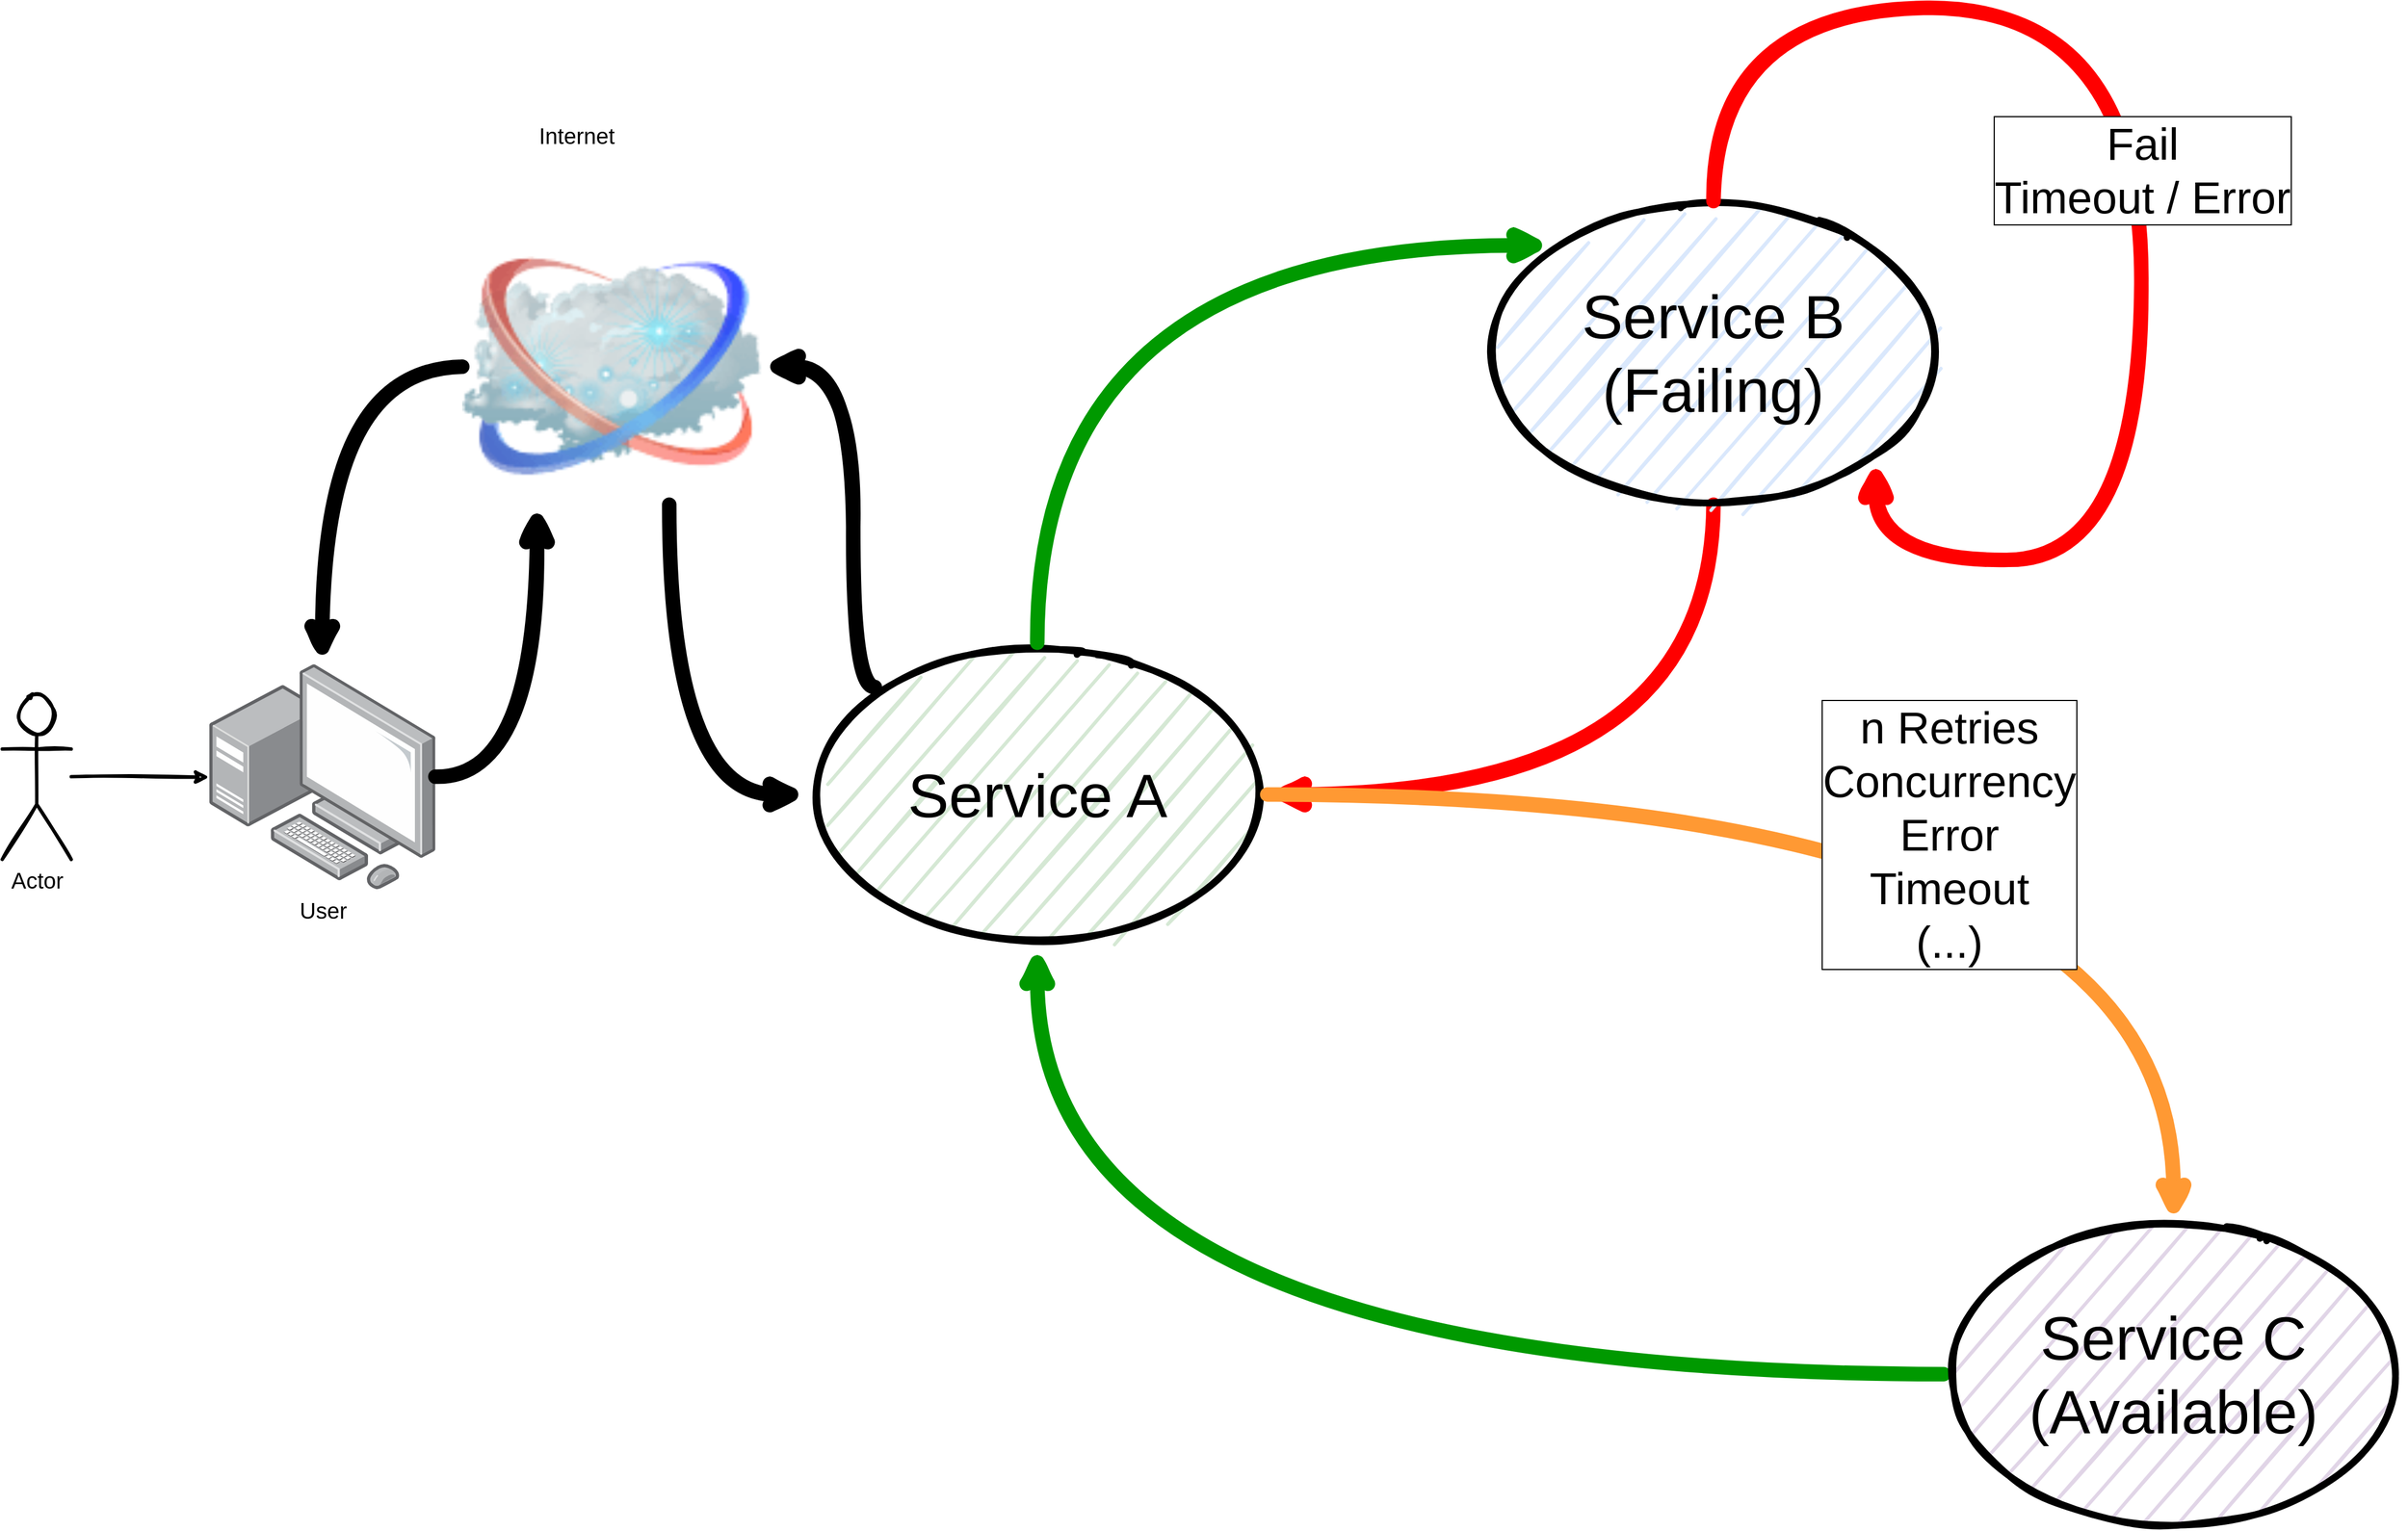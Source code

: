 <mxfile version="15.4.0" type="device"><diagram id="Q4ofVAhcGHMnrO2OzyPS" name="Page-1"><mxGraphModel dx="5251" dy="4457" grid="1" gridSize="10" guides="1" tooltips="1" connect="1" arrows="1" fold="1" page="1" pageScale="1" pageWidth="827" pageHeight="1169" math="0" shadow="0"><root><mxCell id="0"/><mxCell id="1" parent="0"/><mxCell id="jxhom0EIO61AbdHioOIb-24" value="" style="group" vertex="1" connectable="0" parent="1"><mxGeometry x="-650" y="-620" width="2150" height="1360" as="geometry"/></mxCell><mxCell id="jxhom0EIO61AbdHioOIb-1" value="Service A" style="ellipse;whiteSpace=wrap;html=1;fontSize=55;strokeWidth=6;fillColor=#d5e8d4;strokeColor=default;sketch=1;" vertex="1" parent="jxhom0EIO61AbdHioOIb-24"><mxGeometry x="720.785" y="568.727" width="411.877" height="272" as="geometry"/></mxCell><mxCell id="jxhom0EIO61AbdHioOIb-7" style="edgeStyle=orthogonalEdgeStyle;orthogonalLoop=1;jettySize=auto;html=1;entryX=1;entryY=0.5;entryDx=0;entryDy=0;fontSize=30;curved=1;strokeWidth=13;sketch=1;strokeColor=#FF0000;" edge="1" parent="jxhom0EIO61AbdHioOIb-24" source="jxhom0EIO61AbdHioOIb-4" target="jxhom0EIO61AbdHioOIb-1"><mxGeometry relative="1" as="geometry"><Array as="points"><mxPoint x="1532.184" y="704.727"/></Array></mxGeometry></mxCell><mxCell id="jxhom0EIO61AbdHioOIb-4" value="Service B&lt;br style=&quot;font-size: 55px;&quot;&gt;&lt;font style=&quot;font-size: 55px;&quot;&gt;&lt;font style=&quot;font-size: 55px;&quot;&gt;(Failing)&lt;/font&gt;&lt;/font&gt;" style="ellipse;whiteSpace=wrap;html=1;fontSize=55;strokeWidth=6;fillColor=#dae8fc;strokeColor=default;sketch=1;" vertex="1" parent="jxhom0EIO61AbdHioOIb-24"><mxGeometry x="1326.245" y="173.091" width="411.877" height="272" as="geometry"/></mxCell><mxCell id="jxhom0EIO61AbdHioOIb-11" style="edgeStyle=orthogonalEdgeStyle;curved=1;orthogonalLoop=1;jettySize=auto;html=1;entryX=0.5;entryY=1;entryDx=0;entryDy=0;fontSize=30;strokeWidth=13;sketch=1;strokeColor=#009900;" edge="1" parent="jxhom0EIO61AbdHioOIb-24" source="jxhom0EIO61AbdHioOIb-5" target="jxhom0EIO61AbdHioOIb-1"><mxGeometry relative="1" as="geometry"/></mxCell><mxCell id="jxhom0EIO61AbdHioOIb-5" value="Service C&lt;br style=&quot;font-size: 55px;&quot;&gt;&lt;font style=&quot;font-size: 55px;&quot;&gt;(Available)&lt;/font&gt;" style="ellipse;whiteSpace=wrap;html=1;fontSize=55;strokeWidth=6;fillColor=#e1d5e7;strokeColor=default;sketch=1;" vertex="1" parent="jxhom0EIO61AbdHioOIb-24"><mxGeometry x="1738.123" y="1088" width="411.877" height="272" as="geometry"/></mxCell><mxCell id="jxhom0EIO61AbdHioOIb-10" style="edgeStyle=orthogonalEdgeStyle;curved=1;orthogonalLoop=1;jettySize=auto;html=1;fontSize=30;strokeWidth=13;sketch=1;strokeColor=#FF9933;" edge="1" parent="jxhom0EIO61AbdHioOIb-24" source="jxhom0EIO61AbdHioOIb-1" target="jxhom0EIO61AbdHioOIb-5"><mxGeometry relative="1" as="geometry"/></mxCell><mxCell id="jxhom0EIO61AbdHioOIb-14" value="n Retries&lt;br style=&quot;font-size: 40px;&quot;&gt;Concurrency&lt;br style=&quot;font-size: 40px;&quot;&gt;Error&lt;br style=&quot;font-size: 40px;&quot;&gt;Timeout&lt;br style=&quot;font-size: 40px;&quot;&gt;(...)" style="edgeLabel;html=1;align=center;verticalAlign=middle;resizable=0;points=[];fontSize=40;labelBorderColor=#000000;sketch=1;" vertex="1" connectable="0" parent="jxhom0EIO61AbdHioOIb-10"><mxGeometry x="-0.022" y="-30" relative="1" as="geometry"><mxPoint x="26" y="5" as="offset"/></mxGeometry></mxCell><mxCell id="jxhom0EIO61AbdHioOIb-6" value="" style="curved=1;endArrow=classic;html=1;rounded=0;fontSize=30;edgeStyle=orthogonalEdgeStyle;exitX=0.5;exitY=0;exitDx=0;exitDy=0;entryX=0;entryY=0;entryDx=0;entryDy=0;strokeWidth=13;sketch=1;strokeColor=#009900;" edge="1" parent="jxhom0EIO61AbdHioOIb-24" source="jxhom0EIO61AbdHioOIb-1" target="jxhom0EIO61AbdHioOIb-4"><mxGeometry width="50" height="50" relative="1" as="geometry"><mxPoint x="864.943" y="370.909" as="sourcePoint"/><mxPoint x="967.912" y="247.273" as="targetPoint"/><Array as="points"><mxPoint x="926.724" y="212.655"/></Array></mxGeometry></mxCell><mxCell id="jxhom0EIO61AbdHioOIb-8" style="edgeStyle=orthogonalEdgeStyle;curved=1;orthogonalLoop=1;jettySize=auto;html=1;entryX=1;entryY=1;entryDx=0;entryDy=0;fontSize=30;strokeWidth=13;sketch=1;strokeColor=#FF0000;" edge="1" parent="jxhom0EIO61AbdHioOIb-24" source="jxhom0EIO61AbdHioOIb-4" target="jxhom0EIO61AbdHioOIb-4"><mxGeometry relative="1" as="geometry"><Array as="points"><mxPoint x="1532.184"/><mxPoint x="1915.23"/><mxPoint x="1915.23" y="494.545"/><mxPoint x="1678.4" y="494.545"/></Array></mxGeometry></mxCell><mxCell id="jxhom0EIO61AbdHioOIb-12" value="Fail&lt;br style=&quot;font-size: 40px;&quot;&gt;Timeout / Error" style="edgeLabel;html=1;align=center;verticalAlign=middle;resizable=0;points=[];fontSize=40;labelBackgroundColor=default;labelBorderColor=#000000;sketch=1;" vertex="1" connectable="0" parent="jxhom0EIO61AbdHioOIb-8"><mxGeometry x="-0.052" y="-17" relative="1" as="geometry"><mxPoint x="17" y="48" as="offset"/></mxGeometry></mxCell><mxCell id="jxhom0EIO61AbdHioOIb-15" value="User" style="points=[];aspect=fixed;html=1;align=center;shadow=0;dashed=0;image;image=img/lib/allied_telesis/computer_and_terminals/Personal_Computer_with_Server.svg;labelBackgroundColor=default;fontSize=20;strokeColor=default;strokeWidth=3;sketch=1;imageBackground=none;" vertex="1" parent="jxhom0EIO61AbdHioOIb-24"><mxGeometry x="185.34" y="587.52" width="202.48" height="202.48" as="geometry"/></mxCell><mxCell id="jxhom0EIO61AbdHioOIb-18" style="edgeStyle=orthogonalEdgeStyle;curved=1;orthogonalLoop=1;jettySize=auto;html=1;entryX=0;entryY=0.5;entryDx=0;entryDy=0;fontSize=20;strokeWidth=13;sketch=1;" edge="1" parent="jxhom0EIO61AbdHioOIb-24" source="jxhom0EIO61AbdHioOIb-16" target="jxhom0EIO61AbdHioOIb-1"><mxGeometry relative="1" as="geometry"><Array as="points"><mxPoint x="597.222" y="704.727"/></Array></mxGeometry></mxCell><mxCell id="jxhom0EIO61AbdHioOIb-20" style="edgeStyle=orthogonalEdgeStyle;curved=1;orthogonalLoop=1;jettySize=auto;html=1;fontSize=20;strokeWidth=13;sketch=1;" edge="1" parent="jxhom0EIO61AbdHioOIb-24" source="jxhom0EIO61AbdHioOIb-16" target="jxhom0EIO61AbdHioOIb-15"><mxGeometry relative="1" as="geometry"/></mxCell><mxCell id="jxhom0EIO61AbdHioOIb-16" value="" style="image;html=1;image=img/lib/clip_art/networking/Cloud_128x128.png;labelBackgroundColor=default;fontSize=20;strokeColor=default;strokeWidth=3;sketch=1;" vertex="1" parent="jxhom0EIO61AbdHioOIb-24"><mxGeometry x="411.877" y="197.818" width="267.72" height="247.273" as="geometry"/></mxCell><mxCell id="jxhom0EIO61AbdHioOIb-19" style="edgeStyle=orthogonalEdgeStyle;curved=1;orthogonalLoop=1;jettySize=auto;html=1;exitX=0;exitY=0;exitDx=0;exitDy=0;entryX=1;entryY=0.5;entryDx=0;entryDy=0;fontSize=20;strokeWidth=13;sketch=1;" edge="1" parent="jxhom0EIO61AbdHioOIb-24" source="jxhom0EIO61AbdHioOIb-1" target="jxhom0EIO61AbdHioOIb-16"><mxGeometry relative="1" as="geometry"><Array as="points"><mxPoint x="761.973" y="608.291"/><mxPoint x="761.973" y="321.455"/></Array></mxGeometry></mxCell><mxCell id="jxhom0EIO61AbdHioOIb-17" style="edgeStyle=orthogonalEdgeStyle;curved=1;orthogonalLoop=1;jettySize=auto;html=1;entryX=0.25;entryY=1;entryDx=0;entryDy=0;fontSize=20;strokeWidth=13;sketch=1;" edge="1" parent="jxhom0EIO61AbdHioOIb-24" source="jxhom0EIO61AbdHioOIb-15" target="jxhom0EIO61AbdHioOIb-16"><mxGeometry relative="1" as="geometry"/></mxCell><mxCell id="jxhom0EIO61AbdHioOIb-21" value="Internet" style="text;html=1;align=center;verticalAlign=middle;resizable=0;points=[];autosize=1;strokeColor=none;fillColor=none;fontSize=20;sketch=1;" vertex="1" parent="jxhom0EIO61AbdHioOIb-24"><mxGeometry x="473.659" y="98.909" width="80" height="30" as="geometry"/></mxCell><mxCell id="jxhom0EIO61AbdHioOIb-23" style="edgeStyle=orthogonalEdgeStyle;curved=1;orthogonalLoop=1;jettySize=auto;html=1;entryX=0;entryY=0.502;entryDx=0;entryDy=0;entryPerimeter=0;fontSize=20;strokeWidth=3;sketch=1;" edge="1" parent="jxhom0EIO61AbdHioOIb-24" source="jxhom0EIO61AbdHioOIb-22" target="jxhom0EIO61AbdHioOIb-15"><mxGeometry relative="1" as="geometry"/></mxCell><mxCell id="jxhom0EIO61AbdHioOIb-22" value="Actor" style="shape=umlActor;verticalLabelPosition=bottom;verticalAlign=top;html=1;outlineConnect=0;labelBackgroundColor=default;fontSize=20;strokeColor=default;strokeWidth=3;sketch=1;" vertex="1" parent="jxhom0EIO61AbdHioOIb-24"><mxGeometry y="614.576" width="61.782" height="148.364" as="geometry"/></mxCell></root></mxGraphModel></diagram></mxfile>